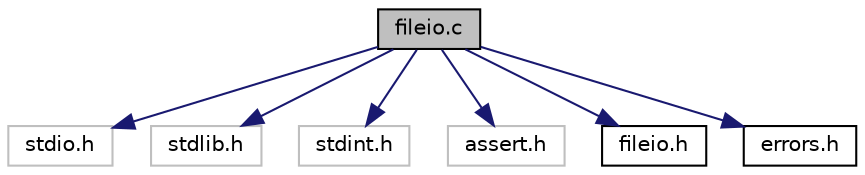 digraph "fileio.c"
{
 // LATEX_PDF_SIZE
  edge [fontname="Helvetica",fontsize="10",labelfontname="Helvetica",labelfontsize="10"];
  node [fontname="Helvetica",fontsize="10",shape=record];
  Node1 [label="fileio.c",height=0.2,width=0.4,color="black", fillcolor="grey75", style="filled", fontcolor="black",tooltip="Файл с описанием функций для работы с входным файлом целых чисел"];
  Node1 -> Node2 [color="midnightblue",fontsize="10",style="solid"];
  Node2 [label="stdio.h",height=0.2,width=0.4,color="grey75", fillcolor="white", style="filled",tooltip=" "];
  Node1 -> Node3 [color="midnightblue",fontsize="10",style="solid"];
  Node3 [label="stdlib.h",height=0.2,width=0.4,color="grey75", fillcolor="white", style="filled",tooltip=" "];
  Node1 -> Node4 [color="midnightblue",fontsize="10",style="solid"];
  Node4 [label="stdint.h",height=0.2,width=0.4,color="grey75", fillcolor="white", style="filled",tooltip=" "];
  Node1 -> Node5 [color="midnightblue",fontsize="10",style="solid"];
  Node5 [label="assert.h",height=0.2,width=0.4,color="grey75", fillcolor="white", style="filled",tooltip=" "];
  Node1 -> Node6 [color="midnightblue",fontsize="10",style="solid"];
  Node6 [label="fileio.h",height=0.2,width=0.4,color="black", fillcolor="white", style="filled",URL="$fileio_8h.html",tooltip="Заголовочный файл с функциями для работы с текстовым файлом целых чисел"];
  Node1 -> Node7 [color="midnightblue",fontsize="10",style="solid"];
  Node7 [label="errors.h",height=0.2,width=0.4,color="black", fillcolor="white", style="filled",URL="$errors_8h.html",tooltip="Заголовочный файл с описанием констант и кодов возврата"];
}
